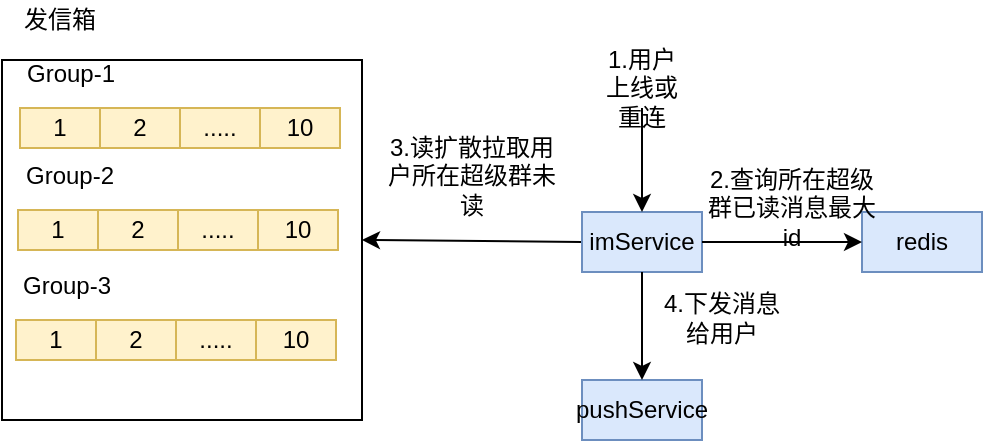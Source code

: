 <mxfile version="12.4.8" type="github"><diagram id="KFPWuCin9HiiDJ0GUUOY" name="Page-1"><mxGraphModel dx="773" dy="427" grid="1" gridSize="10" guides="1" tooltips="1" connect="1" arrows="1" fold="1" page="1" pageScale="1" pageWidth="827" pageHeight="1169" math="0" shadow="0"><root><mxCell id="0"/><mxCell id="1" parent="0"/><mxCell id="wYP-rBunzlW0h0lRxeHx-11" value="" style="rounded=0;whiteSpace=wrap;html=1;" vertex="1" parent="1"><mxGeometry x="50" y="110" width="180" height="180" as="geometry"/></mxCell><mxCell id="gE9azoA6skdPwoxY1DG7-1" value="1" style="rounded=0;whiteSpace=wrap;html=1;fillColor=#fff2cc;strokeColor=#d6b656;" parent="1" vertex="1"><mxGeometry x="59" y="134" width="40" height="20" as="geometry"/></mxCell><mxCell id="gE9azoA6skdPwoxY1DG7-3" value="2" style="rounded=0;whiteSpace=wrap;html=1;fillColor=#fff2cc;strokeColor=#d6b656;" parent="1" vertex="1"><mxGeometry x="99" y="134" width="40" height="20" as="geometry"/></mxCell><mxCell id="gE9azoA6skdPwoxY1DG7-4" value="....." style="rounded=0;whiteSpace=wrap;html=1;fillColor=#fff2cc;strokeColor=#d6b656;" parent="1" vertex="1"><mxGeometry x="139" y="134" width="40" height="20" as="geometry"/></mxCell><mxCell id="gE9azoA6skdPwoxY1DG7-5" value="10" style="rounded=0;whiteSpace=wrap;html=1;fillColor=#fff2cc;strokeColor=#d6b656;" parent="1" vertex="1"><mxGeometry x="179" y="134" width="40" height="20" as="geometry"/></mxCell><mxCell id="gE9azoA6skdPwoxY1DG7-14" value="Group-1" style="text;html=1;strokeColor=none;fillColor=none;align=center;verticalAlign=middle;whiteSpace=wrap;rounded=0;" parent="1" vertex="1"><mxGeometry x="59" y="107" width="51" height="20" as="geometry"/></mxCell><mxCell id="gE9azoA6skdPwoxY1DG7-31" value="" style="endArrow=classic;html=1;exitX=0;exitY=0.5;exitDx=0;exitDy=0;" parent="1" source="gE9azoA6skdPwoxY1DG7-32" edge="1"><mxGeometry width="50" height="50" relative="1" as="geometry"><mxPoint x="400" y="159" as="sourcePoint"/><mxPoint x="230" y="200" as="targetPoint"/></mxGeometry></mxCell><mxCell id="gE9azoA6skdPwoxY1DG7-32" value="imService" style="rounded=0;whiteSpace=wrap;html=1;fillColor=#dae8fc;strokeColor=#6c8ebf;" parent="1" vertex="1"><mxGeometry x="340" y="186" width="60" height="30" as="geometry"/></mxCell><mxCell id="gE9azoA6skdPwoxY1DG7-43" value="发信箱" style="text;html=1;strokeColor=none;fillColor=none;align=center;verticalAlign=middle;whiteSpace=wrap;rounded=0;" parent="1" vertex="1"><mxGeometry x="59" y="80" width="40" height="20" as="geometry"/></mxCell><mxCell id="FcSchCee7YfPz3O6282Y-2" value="pushService" style="rounded=0;whiteSpace=wrap;html=1;fillColor=#dae8fc;strokeColor=#6c8ebf;" parent="1" vertex="1"><mxGeometry x="340" y="270" width="60" height="30" as="geometry"/></mxCell><mxCell id="FcSchCee7YfPz3O6282Y-3" value="" style="endArrow=classic;html=1;entryX=0.5;entryY=0;entryDx=0;entryDy=0;exitX=0.5;exitY=1;exitDx=0;exitDy=0;" parent="1" target="FcSchCee7YfPz3O6282Y-2" edge="1" source="gE9azoA6skdPwoxY1DG7-32"><mxGeometry width="50" height="50" relative="1" as="geometry"><mxPoint x="311" y="212" as="sourcePoint"/><mxPoint x="131" y="512" as="targetPoint"/></mxGeometry></mxCell><mxCell id="FcSchCee7YfPz3O6282Y-4" value="4.下发消息给用户" style="text;html=1;strokeColor=none;fillColor=none;align=center;verticalAlign=middle;whiteSpace=wrap;rounded=0;" parent="1" vertex="1"><mxGeometry x="380" y="218" width="60" height="42" as="geometry"/></mxCell><mxCell id="FcSchCee7YfPz3O6282Y-5" value="" style="endArrow=classic;html=1;exitX=0.5;exitY=1;exitDx=0;exitDy=0;" parent="1" source="FcSchCee7YfPz3O6282Y-6" target="gE9azoA6skdPwoxY1DG7-32" edge="1"><mxGeometry width="50" height="50" relative="1" as="geometry"><mxPoint x="310" y="140" as="sourcePoint"/><mxPoint x="131" y="432" as="targetPoint"/></mxGeometry></mxCell><mxCell id="FcSchCee7YfPz3O6282Y-6" value="1.用户上线或重连" style="text;html=1;strokeColor=none;fillColor=none;align=center;verticalAlign=middle;whiteSpace=wrap;rounded=0;" parent="1" vertex="1"><mxGeometry x="350" y="114" width="40" height="20" as="geometry"/></mxCell><mxCell id="FcSchCee7YfPz3O6282Y-24" value="3.读扩散拉取用户所在超级群未读" style="text;html=1;strokeColor=none;fillColor=none;align=center;verticalAlign=middle;whiteSpace=wrap;rounded=0;" parent="1" vertex="1"><mxGeometry x="240" y="158" width="90" height="20" as="geometry"/></mxCell><mxCell id="wYP-rBunzlW0h0lRxeHx-1" value="1" style="rounded=0;whiteSpace=wrap;html=1;fillColor=#fff2cc;strokeColor=#d6b656;" vertex="1" parent="1"><mxGeometry x="58" y="185" width="40" height="20" as="geometry"/></mxCell><mxCell id="wYP-rBunzlW0h0lRxeHx-2" value="2" style="rounded=0;whiteSpace=wrap;html=1;fillColor=#fff2cc;strokeColor=#d6b656;" vertex="1" parent="1"><mxGeometry x="98" y="185" width="40" height="20" as="geometry"/></mxCell><mxCell id="wYP-rBunzlW0h0lRxeHx-3" value="....." style="rounded=0;whiteSpace=wrap;html=1;fillColor=#fff2cc;strokeColor=#d6b656;" vertex="1" parent="1"><mxGeometry x="138" y="185" width="40" height="20" as="geometry"/></mxCell><mxCell id="wYP-rBunzlW0h0lRxeHx-4" value="10" style="rounded=0;whiteSpace=wrap;html=1;fillColor=#fff2cc;strokeColor=#d6b656;" vertex="1" parent="1"><mxGeometry x="178" y="185" width="40" height="20" as="geometry"/></mxCell><mxCell id="wYP-rBunzlW0h0lRxeHx-5" value="Group-2" style="text;html=1;strokeColor=none;fillColor=none;align=center;verticalAlign=middle;whiteSpace=wrap;rounded=0;" vertex="1" parent="1"><mxGeometry x="58" y="158" width="52" height="20" as="geometry"/></mxCell><mxCell id="wYP-rBunzlW0h0lRxeHx-6" value="1" style="rounded=0;whiteSpace=wrap;html=1;fillColor=#fff2cc;strokeColor=#d6b656;" vertex="1" parent="1"><mxGeometry x="57" y="240" width="40" height="20" as="geometry"/></mxCell><mxCell id="wYP-rBunzlW0h0lRxeHx-7" value="2" style="rounded=0;whiteSpace=wrap;html=1;fillColor=#fff2cc;strokeColor=#d6b656;" vertex="1" parent="1"><mxGeometry x="97" y="240" width="40" height="20" as="geometry"/></mxCell><mxCell id="wYP-rBunzlW0h0lRxeHx-8" value="....." style="rounded=0;whiteSpace=wrap;html=1;fillColor=#fff2cc;strokeColor=#d6b656;" vertex="1" parent="1"><mxGeometry x="137" y="240" width="40" height="20" as="geometry"/></mxCell><mxCell id="wYP-rBunzlW0h0lRxeHx-9" value="10" style="rounded=0;whiteSpace=wrap;html=1;fillColor=#fff2cc;strokeColor=#d6b656;" vertex="1" parent="1"><mxGeometry x="177" y="240" width="40" height="20" as="geometry"/></mxCell><mxCell id="wYP-rBunzlW0h0lRxeHx-10" value="Group-3" style="text;html=1;strokeColor=none;fillColor=none;align=center;verticalAlign=middle;whiteSpace=wrap;rounded=0;" vertex="1" parent="1"><mxGeometry x="57" y="213" width="51" height="20" as="geometry"/></mxCell><mxCell id="wYP-rBunzlW0h0lRxeHx-18" value="redis" style="rounded=0;whiteSpace=wrap;html=1;fillColor=#dae8fc;strokeColor=#6c8ebf;" vertex="1" parent="1"><mxGeometry x="480" y="186" width="60" height="30" as="geometry"/></mxCell><mxCell id="wYP-rBunzlW0h0lRxeHx-19" value="2.查询所在超级群已读消息最大id" style="text;html=1;strokeColor=none;fillColor=none;align=center;verticalAlign=middle;whiteSpace=wrap;rounded=0;" vertex="1" parent="1"><mxGeometry x="400" y="163" width="90" height="42" as="geometry"/></mxCell><mxCell id="wYP-rBunzlW0h0lRxeHx-20" value="" style="endArrow=classic;html=1;entryX=0;entryY=0.5;entryDx=0;entryDy=0;exitX=1;exitY=0.5;exitDx=0;exitDy=0;" edge="1" parent="1" source="gE9azoA6skdPwoxY1DG7-32" target="wYP-rBunzlW0h0lRxeHx-18"><mxGeometry width="50" height="50" relative="1" as="geometry"><mxPoint x="50" y="370" as="sourcePoint"/><mxPoint x="100" y="320" as="targetPoint"/></mxGeometry></mxCell></root></mxGraphModel></diagram></mxfile>